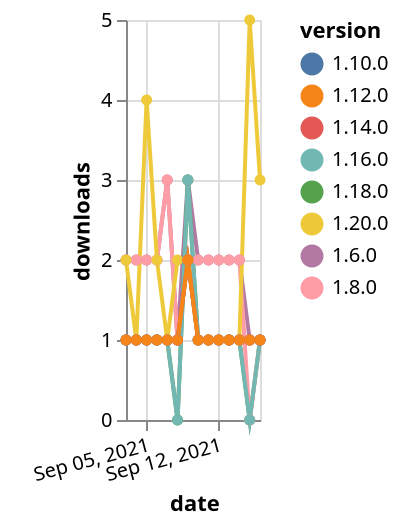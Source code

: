 {"$schema": "https://vega.github.io/schema/vega-lite/v5.json", "description": "A simple bar chart with embedded data.", "data": {"values": [{"date": "2021-09-03", "total": 2353, "delta": 2, "version": "1.6.0"}, {"date": "2021-09-04", "total": 2355, "delta": 2, "version": "1.6.0"}, {"date": "2021-09-05", "total": 2357, "delta": 2, "version": "1.6.0"}, {"date": "2021-09-06", "total": 2359, "delta": 2, "version": "1.6.0"}, {"date": "2021-09-07", "total": 2362, "delta": 3, "version": "1.6.0"}, {"date": "2021-09-08", "total": 2363, "delta": 1, "version": "1.6.0"}, {"date": "2021-09-09", "total": 2366, "delta": 3, "version": "1.6.0"}, {"date": "2021-09-10", "total": 2368, "delta": 2, "version": "1.6.0"}, {"date": "2021-09-11", "total": 2370, "delta": 2, "version": "1.6.0"}, {"date": "2021-09-12", "total": 2372, "delta": 2, "version": "1.6.0"}, {"date": "2021-09-13", "total": 2374, "delta": 2, "version": "1.6.0"}, {"date": "2021-09-14", "total": 2376, "delta": 2, "version": "1.6.0"}, {"date": "2021-09-15", "total": 2377, "delta": 1, "version": "1.6.0"}, {"date": "2021-09-16", "total": 2378, "delta": 1, "version": "1.6.0"}, {"date": "2021-09-03", "total": 211, "delta": 1, "version": "1.18.0"}, {"date": "2021-09-04", "total": 212, "delta": 1, "version": "1.18.0"}, {"date": "2021-09-05", "total": 213, "delta": 1, "version": "1.18.0"}, {"date": "2021-09-06", "total": 214, "delta": 1, "version": "1.18.0"}, {"date": "2021-09-07", "total": 215, "delta": 1, "version": "1.18.0"}, {"date": "2021-09-08", "total": 215, "delta": 0, "version": "1.18.0"}, {"date": "2021-09-09", "total": 218, "delta": 3, "version": "1.18.0"}, {"date": "2021-09-10", "total": 219, "delta": 1, "version": "1.18.0"}, {"date": "2021-09-11", "total": 220, "delta": 1, "version": "1.18.0"}, {"date": "2021-09-12", "total": 221, "delta": 1, "version": "1.18.0"}, {"date": "2021-09-13", "total": 222, "delta": 1, "version": "1.18.0"}, {"date": "2021-09-14", "total": 223, "delta": 1, "version": "1.18.0"}, {"date": "2021-09-15", "total": 223, "delta": 0, "version": "1.18.0"}, {"date": "2021-09-16", "total": 224, "delta": 1, "version": "1.18.0"}, {"date": "2021-09-03", "total": 2228, "delta": 2, "version": "1.8.0"}, {"date": "2021-09-04", "total": 2230, "delta": 2, "version": "1.8.0"}, {"date": "2021-09-05", "total": 2232, "delta": 2, "version": "1.8.0"}, {"date": "2021-09-06", "total": 2234, "delta": 2, "version": "1.8.0"}, {"date": "2021-09-07", "total": 2237, "delta": 3, "version": "1.8.0"}, {"date": "2021-09-08", "total": 2238, "delta": 1, "version": "1.8.0"}, {"date": "2021-09-09", "total": 2240, "delta": 2, "version": "1.8.0"}, {"date": "2021-09-10", "total": 2242, "delta": 2, "version": "1.8.0"}, {"date": "2021-09-11", "total": 2244, "delta": 2, "version": "1.8.0"}, {"date": "2021-09-12", "total": 2246, "delta": 2, "version": "1.8.0"}, {"date": "2021-09-13", "total": 2248, "delta": 2, "version": "1.8.0"}, {"date": "2021-09-14", "total": 2250, "delta": 2, "version": "1.8.0"}, {"date": "2021-09-15", "total": 2250, "delta": 0, "version": "1.8.0"}, {"date": "2021-09-16", "total": 2251, "delta": 1, "version": "1.8.0"}, {"date": "2021-09-03", "total": 261, "delta": 1, "version": "1.10.0"}, {"date": "2021-09-04", "total": 262, "delta": 1, "version": "1.10.0"}, {"date": "2021-09-05", "total": 263, "delta": 1, "version": "1.10.0"}, {"date": "2021-09-06", "total": 264, "delta": 1, "version": "1.10.0"}, {"date": "2021-09-07", "total": 265, "delta": 1, "version": "1.10.0"}, {"date": "2021-09-08", "total": 266, "delta": 1, "version": "1.10.0"}, {"date": "2021-09-09", "total": 268, "delta": 2, "version": "1.10.0"}, {"date": "2021-09-10", "total": 269, "delta": 1, "version": "1.10.0"}, {"date": "2021-09-11", "total": 270, "delta": 1, "version": "1.10.0"}, {"date": "2021-09-12", "total": 271, "delta": 1, "version": "1.10.0"}, {"date": "2021-09-13", "total": 272, "delta": 1, "version": "1.10.0"}, {"date": "2021-09-14", "total": 273, "delta": 1, "version": "1.10.0"}, {"date": "2021-09-15", "total": 274, "delta": 1, "version": "1.10.0"}, {"date": "2021-09-16", "total": 275, "delta": 1, "version": "1.10.0"}, {"date": "2021-09-03", "total": 126, "delta": 2, "version": "1.20.0"}, {"date": "2021-09-04", "total": 127, "delta": 1, "version": "1.20.0"}, {"date": "2021-09-05", "total": 131, "delta": 4, "version": "1.20.0"}, {"date": "2021-09-06", "total": 133, "delta": 2, "version": "1.20.0"}, {"date": "2021-09-07", "total": 134, "delta": 1, "version": "1.20.0"}, {"date": "2021-09-08", "total": 136, "delta": 2, "version": "1.20.0"}, {"date": "2021-09-09", "total": 138, "delta": 2, "version": "1.20.0"}, {"date": "2021-09-10", "total": 139, "delta": 1, "version": "1.20.0"}, {"date": "2021-09-11", "total": 140, "delta": 1, "version": "1.20.0"}, {"date": "2021-09-12", "total": 141, "delta": 1, "version": "1.20.0"}, {"date": "2021-09-13", "total": 142, "delta": 1, "version": "1.20.0"}, {"date": "2021-09-14", "total": 143, "delta": 1, "version": "1.20.0"}, {"date": "2021-09-15", "total": 148, "delta": 5, "version": "1.20.0"}, {"date": "2021-09-16", "total": 151, "delta": 3, "version": "1.20.0"}, {"date": "2021-09-03", "total": 168, "delta": 1, "version": "1.16.0"}, {"date": "2021-09-04", "total": 169, "delta": 1, "version": "1.16.0"}, {"date": "2021-09-05", "total": 170, "delta": 1, "version": "1.16.0"}, {"date": "2021-09-06", "total": 171, "delta": 1, "version": "1.16.0"}, {"date": "2021-09-07", "total": 172, "delta": 1, "version": "1.16.0"}, {"date": "2021-09-08", "total": 172, "delta": 0, "version": "1.16.0"}, {"date": "2021-09-09", "total": 175, "delta": 3, "version": "1.16.0"}, {"date": "2021-09-10", "total": 176, "delta": 1, "version": "1.16.0"}, {"date": "2021-09-11", "total": 177, "delta": 1, "version": "1.16.0"}, {"date": "2021-09-12", "total": 178, "delta": 1, "version": "1.16.0"}, {"date": "2021-09-13", "total": 179, "delta": 1, "version": "1.16.0"}, {"date": "2021-09-14", "total": 180, "delta": 1, "version": "1.16.0"}, {"date": "2021-09-15", "total": 180, "delta": 0, "version": "1.16.0"}, {"date": "2021-09-16", "total": 181, "delta": 1, "version": "1.16.0"}, {"date": "2021-09-03", "total": 180, "delta": 1, "version": "1.14.0"}, {"date": "2021-09-04", "total": 181, "delta": 1, "version": "1.14.0"}, {"date": "2021-09-05", "total": 182, "delta": 1, "version": "1.14.0"}, {"date": "2021-09-06", "total": 183, "delta": 1, "version": "1.14.0"}, {"date": "2021-09-07", "total": 184, "delta": 1, "version": "1.14.0"}, {"date": "2021-09-08", "total": 185, "delta": 1, "version": "1.14.0"}, {"date": "2021-09-09", "total": 187, "delta": 2, "version": "1.14.0"}, {"date": "2021-09-10", "total": 188, "delta": 1, "version": "1.14.0"}, {"date": "2021-09-11", "total": 189, "delta": 1, "version": "1.14.0"}, {"date": "2021-09-12", "total": 190, "delta": 1, "version": "1.14.0"}, {"date": "2021-09-13", "total": 191, "delta": 1, "version": "1.14.0"}, {"date": "2021-09-14", "total": 192, "delta": 1, "version": "1.14.0"}, {"date": "2021-09-15", "total": 193, "delta": 1, "version": "1.14.0"}, {"date": "2021-09-16", "total": 194, "delta": 1, "version": "1.14.0"}, {"date": "2021-09-03", "total": 191, "delta": 1, "version": "1.12.0"}, {"date": "2021-09-04", "total": 192, "delta": 1, "version": "1.12.0"}, {"date": "2021-09-05", "total": 193, "delta": 1, "version": "1.12.0"}, {"date": "2021-09-06", "total": 194, "delta": 1, "version": "1.12.0"}, {"date": "2021-09-07", "total": 195, "delta": 1, "version": "1.12.0"}, {"date": "2021-09-08", "total": 196, "delta": 1, "version": "1.12.0"}, {"date": "2021-09-09", "total": 198, "delta": 2, "version": "1.12.0"}, {"date": "2021-09-10", "total": 199, "delta": 1, "version": "1.12.0"}, {"date": "2021-09-11", "total": 200, "delta": 1, "version": "1.12.0"}, {"date": "2021-09-12", "total": 201, "delta": 1, "version": "1.12.0"}, {"date": "2021-09-13", "total": 202, "delta": 1, "version": "1.12.0"}, {"date": "2021-09-14", "total": 203, "delta": 1, "version": "1.12.0"}, {"date": "2021-09-15", "total": 204, "delta": 1, "version": "1.12.0"}, {"date": "2021-09-16", "total": 205, "delta": 1, "version": "1.12.0"}]}, "width": "container", "mark": {"type": "line", "point": {"filled": true}}, "encoding": {"x": {"field": "date", "type": "temporal", "timeUnit": "yearmonthdate", "title": "date", "axis": {"labelAngle": -15}}, "y": {"field": "delta", "type": "quantitative", "title": "downloads"}, "color": {"field": "version", "type": "nominal"}, "tooltip": {"field": "delta"}}}